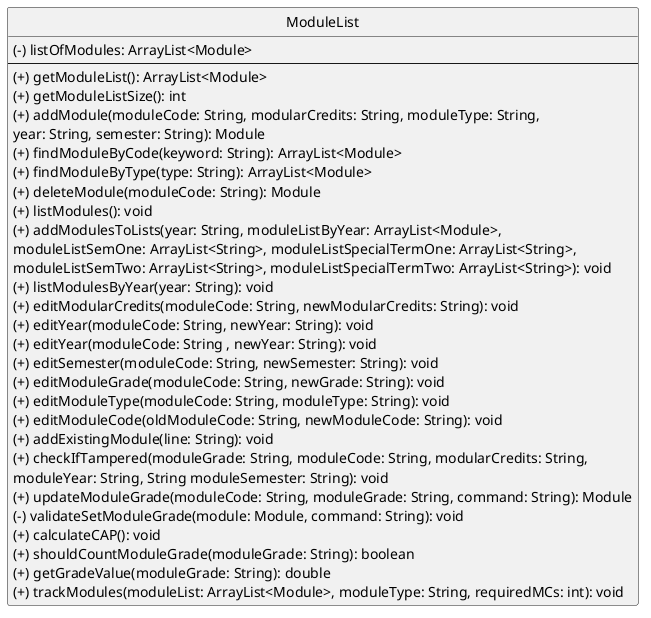 @startuml
'https://plantuml.com/class-diagram
hide circle

interface ModuleList


class ModuleList {
(-) listOfModules: ArrayList<Module>
--
(+) getModuleList(): ArrayList<Module>
(+) getModuleListSize(): int
(+) addModule(moduleCode: String, modularCredits: String, moduleType: String,
year: String, semester: String): Module
(+) findModuleByCode(keyword: String): ArrayList<Module>
(+) findModuleByType(type: String): ArrayList<Module>
(+) deleteModule(moduleCode: String): Module
(+) listModules(): void
(+) addModulesToLists(year: String, moduleListByYear: ArrayList<Module>,
moduleListSemOne: ArrayList<String>, moduleListSpecialTermOne: ArrayList<String>,
moduleListSemTwo: ArrayList<String>, moduleListSpecialTermTwo: ArrayList<String>): void
(+) listModulesByYear(year: String): void
(+) editModularCredits(moduleCode: String, newModularCredits: String): void
(+) editYear(moduleCode: String, newYear: String): void
(+) editYear(moduleCode: String , newYear: String): void
(+) editSemester(moduleCode: String, newSemester: String): void
(+) editModuleGrade(moduleCode: String, newGrade: String): void
(+) editModuleType(moduleCode: String, moduleType: String): void
(+) editModuleCode(oldModuleCode: String, newModuleCode: String): void
(+) addExistingModule(line: String): void
(+) checkIfTampered(moduleGrade: String, moduleCode: String, modularCredits: String,
moduleYear: String, String moduleSemester: String): void
(+) updateModuleGrade(moduleCode: String, moduleGrade: String, command: String): Module
(-) validateSetModuleGrade(module: Module, command: String): void
(+) calculateCAP(): void
(+) shouldCountModuleGrade(moduleGrade: String): boolean
(+) getGradeValue(moduleGrade: String): double
(+) trackModules(moduleList: ArrayList<Module>, moduleType: String, requiredMCs: int): void
}



@enduml